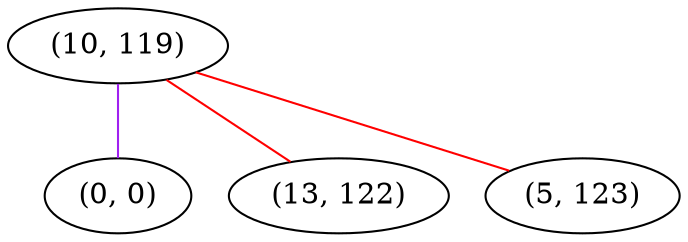 graph "" {
"(10, 119)";
"(0, 0)";
"(13, 122)";
"(5, 123)";
"(10, 119)" -- "(0, 0)"  [color=purple, key=0, weight=4];
"(10, 119)" -- "(13, 122)"  [color=red, key=0, weight=1];
"(10, 119)" -- "(5, 123)"  [color=red, key=0, weight=1];
}

